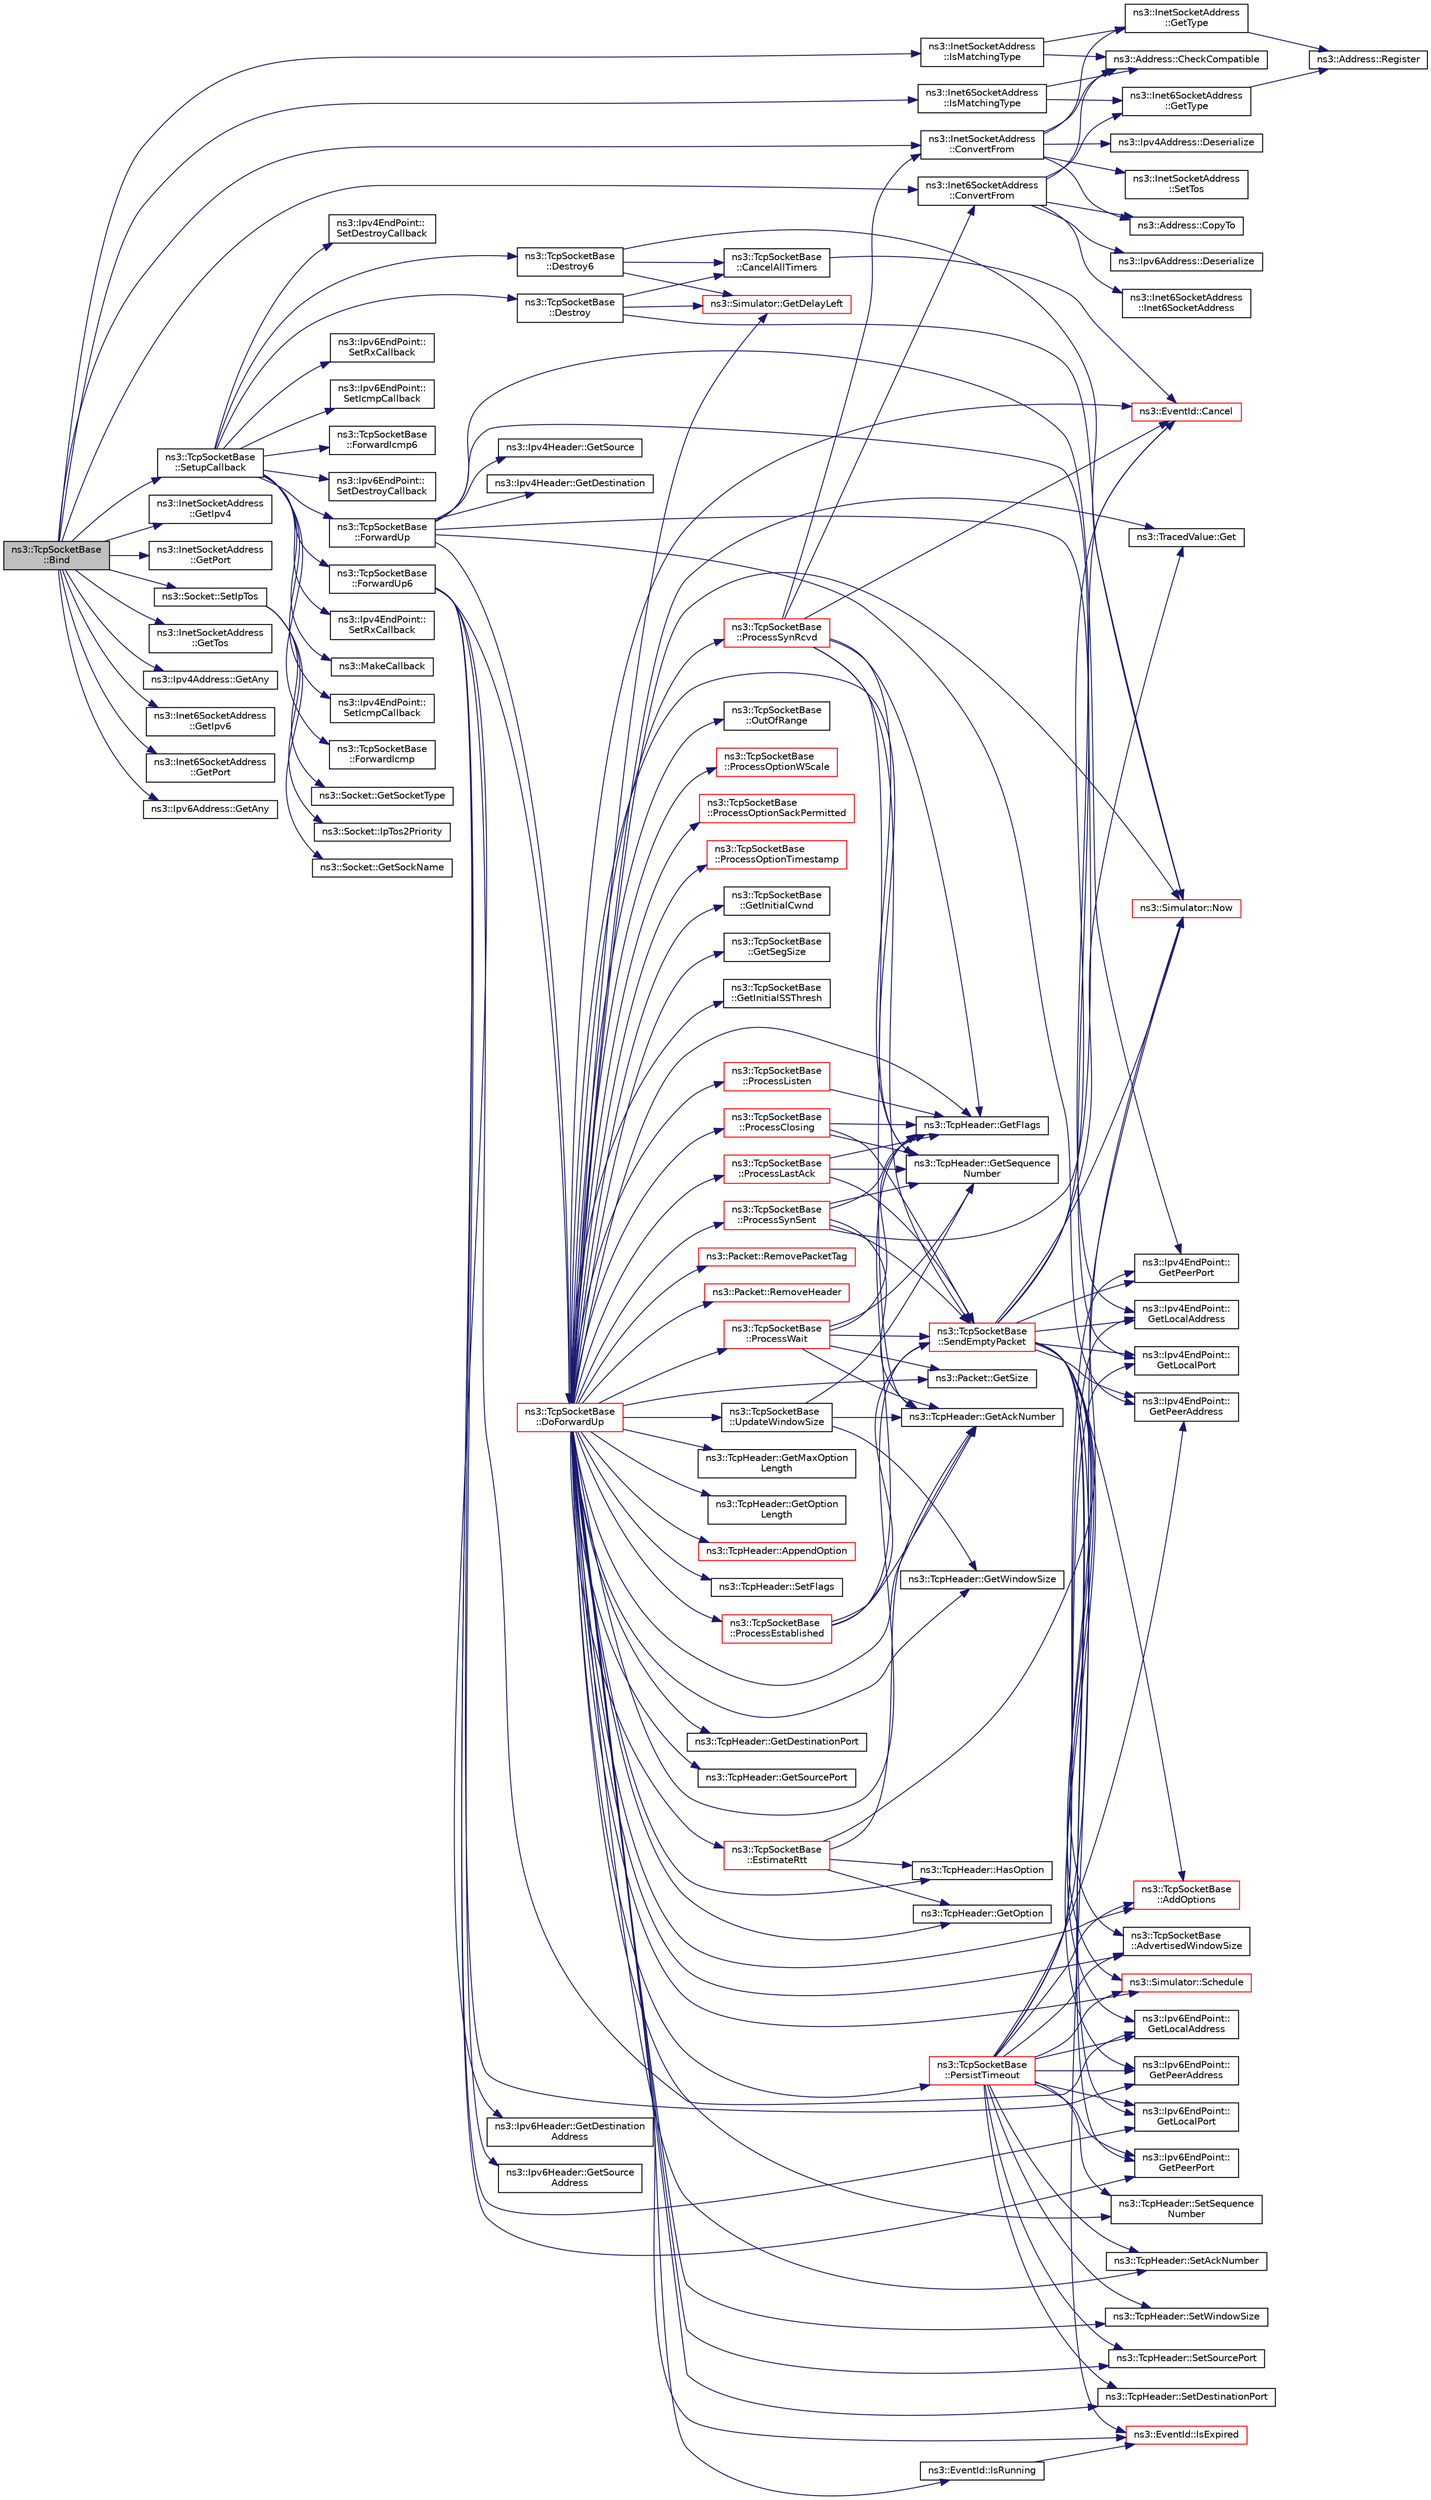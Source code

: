 digraph "ns3::TcpSocketBase::Bind"
{
  edge [fontname="Helvetica",fontsize="10",labelfontname="Helvetica",labelfontsize="10"];
  node [fontname="Helvetica",fontsize="10",shape=record];
  rankdir="LR";
  Node1 [label="ns3::TcpSocketBase\l::Bind",height=0.2,width=0.4,color="black", fillcolor="grey75", style="filled", fontcolor="black"];
  Node1 -> Node2 [color="midnightblue",fontsize="10",style="solid"];
  Node2 [label="ns3::InetSocketAddress\l::IsMatchingType",height=0.2,width=0.4,color="black", fillcolor="white", style="filled",URL="$d0/dfc/classns3_1_1InetSocketAddress.html#a9426766e34e928ce5dbdbeb9563a10df"];
  Node2 -> Node3 [color="midnightblue",fontsize="10",style="solid"];
  Node3 [label="ns3::Address::CheckCompatible",height=0.2,width=0.4,color="black", fillcolor="white", style="filled",URL="$d2/d5f/classns3_1_1Address.html#a38688466338cf075e21fe45f7207c51f"];
  Node2 -> Node4 [color="midnightblue",fontsize="10",style="solid"];
  Node4 [label="ns3::InetSocketAddress\l::GetType",height=0.2,width=0.4,color="black", fillcolor="white", style="filled",URL="$d0/dfc/classns3_1_1InetSocketAddress.html#ae194de8f5f1884e3b755179891d20bba",tooltip="Get the underlying address type (automatically assigned). "];
  Node4 -> Node5 [color="midnightblue",fontsize="10",style="solid"];
  Node5 [label="ns3::Address::Register",height=0.2,width=0.4,color="black", fillcolor="white", style="filled",URL="$d2/d5f/classns3_1_1Address.html#a75d239c79bb3c39d64a8db4f2d3d9b20"];
  Node1 -> Node6 [color="midnightblue",fontsize="10",style="solid"];
  Node6 [label="ns3::InetSocketAddress\l::ConvertFrom",height=0.2,width=0.4,color="black", fillcolor="white", style="filled",URL="$d0/dfc/classns3_1_1InetSocketAddress.html#ade776b1109e7b9a7be0b22ced49931e3",tooltip="Returns an InetSocketAddress which corresponds to the input Address. "];
  Node6 -> Node3 [color="midnightblue",fontsize="10",style="solid"];
  Node6 -> Node4 [color="midnightblue",fontsize="10",style="solid"];
  Node6 -> Node7 [color="midnightblue",fontsize="10",style="solid"];
  Node7 [label="ns3::Address::CopyTo",height=0.2,width=0.4,color="black", fillcolor="white", style="filled",URL="$d2/d5f/classns3_1_1Address.html#a6d2f5089f145dc5ce1e20abc263d511d",tooltip="Copy the address bytes into a buffer. "];
  Node6 -> Node8 [color="midnightblue",fontsize="10",style="solid"];
  Node8 [label="ns3::Ipv4Address::Deserialize",height=0.2,width=0.4,color="black", fillcolor="white", style="filled",URL="$de/d55/classns3_1_1Ipv4Address.html#ac6e205258d95465ce51c148e51590760"];
  Node6 -> Node9 [color="midnightblue",fontsize="10",style="solid"];
  Node9 [label="ns3::InetSocketAddress\l::SetTos",height=0.2,width=0.4,color="black", fillcolor="white", style="filled",URL="$d0/dfc/classns3_1_1InetSocketAddress.html#a574001030dfb21d2963b2b4da081889d"];
  Node1 -> Node10 [color="midnightblue",fontsize="10",style="solid"];
  Node10 [label="ns3::InetSocketAddress\l::GetIpv4",height=0.2,width=0.4,color="black", fillcolor="white", style="filled",URL="$d0/dfc/classns3_1_1InetSocketAddress.html#a925d5288448467062884ce0363a63658"];
  Node1 -> Node11 [color="midnightblue",fontsize="10",style="solid"];
  Node11 [label="ns3::InetSocketAddress\l::GetPort",height=0.2,width=0.4,color="black", fillcolor="white", style="filled",URL="$d0/dfc/classns3_1_1InetSocketAddress.html#ac1d62cfd1075b36df273b382c5bd3e14"];
  Node1 -> Node12 [color="midnightblue",fontsize="10",style="solid"];
  Node12 [label="ns3::Socket::SetIpTos",height=0.2,width=0.4,color="black", fillcolor="white", style="filled",URL="$d9/df2/classns3_1_1Socket.html#a2a21a2d166ec2adf766b84d984d1cf65",tooltip="Manually set IP Type of Service field. "];
  Node12 -> Node13 [color="midnightblue",fontsize="10",style="solid"];
  Node13 [label="ns3::Socket::GetSockName",height=0.2,width=0.4,color="black", fillcolor="white", style="filled",URL="$d9/df2/classns3_1_1Socket.html#aa982ca9baab28bea412b0d9710e63b43",tooltip="Get socket address. "];
  Node12 -> Node14 [color="midnightblue",fontsize="10",style="solid"];
  Node14 [label="ns3::Socket::GetSocketType",height=0.2,width=0.4,color="black", fillcolor="white", style="filled",URL="$d9/df2/classns3_1_1Socket.html#af9333cfc006d6ed9363f20d3822fedcb"];
  Node12 -> Node15 [color="midnightblue",fontsize="10",style="solid"];
  Node15 [label="ns3::Socket::IpTos2Priority",height=0.2,width=0.4,color="black", fillcolor="white", style="filled",URL="$d9/df2/classns3_1_1Socket.html#a81564620cc94d291f1dc5d79b2f13b4a",tooltip="Return the priority corresponding to a given TOS value. "];
  Node1 -> Node16 [color="midnightblue",fontsize="10",style="solid"];
  Node16 [label="ns3::InetSocketAddress\l::GetTos",height=0.2,width=0.4,color="black", fillcolor="white", style="filled",URL="$d0/dfc/classns3_1_1InetSocketAddress.html#a899c6bbece13dc090cae75e2ca32d98a"];
  Node1 -> Node17 [color="midnightblue",fontsize="10",style="solid"];
  Node17 [label="ns3::Ipv4Address::GetAny",height=0.2,width=0.4,color="black", fillcolor="white", style="filled",URL="$de/d55/classns3_1_1Ipv4Address.html#a7a39b330c8e701183a411d5779fca1a4"];
  Node1 -> Node18 [color="midnightblue",fontsize="10",style="solid"];
  Node18 [label="ns3::Inet6SocketAddress\l::IsMatchingType",height=0.2,width=0.4,color="black", fillcolor="white", style="filled",URL="$d7/d31/classns3_1_1Inet6SocketAddress.html#a4d928c54affbfb530a12076d6d7e0540",tooltip="If the address match. "];
  Node18 -> Node3 [color="midnightblue",fontsize="10",style="solid"];
  Node18 -> Node19 [color="midnightblue",fontsize="10",style="solid"];
  Node19 [label="ns3::Inet6SocketAddress\l::GetType",height=0.2,width=0.4,color="black", fillcolor="white", style="filled",URL="$d7/d31/classns3_1_1Inet6SocketAddress.html#a92ecdd9962a0384fd374be86d6a18060",tooltip="Get the type. "];
  Node19 -> Node5 [color="midnightblue",fontsize="10",style="solid"];
  Node1 -> Node20 [color="midnightblue",fontsize="10",style="solid"];
  Node20 [label="ns3::Inet6SocketAddress\l::ConvertFrom",height=0.2,width=0.4,color="black", fillcolor="white", style="filled",URL="$d7/d31/classns3_1_1Inet6SocketAddress.html#a2177c66e1bcf17c85dcffb9d2a971f5a",tooltip="Convert the address to a InetSocketAddress. "];
  Node20 -> Node3 [color="midnightblue",fontsize="10",style="solid"];
  Node20 -> Node19 [color="midnightblue",fontsize="10",style="solid"];
  Node20 -> Node7 [color="midnightblue",fontsize="10",style="solid"];
  Node20 -> Node21 [color="midnightblue",fontsize="10",style="solid"];
  Node21 [label="ns3::Ipv6Address::Deserialize",height=0.2,width=0.4,color="black", fillcolor="white", style="filled",URL="$d5/de6/classns3_1_1Ipv6Address.html#a5c6a183643ab8f7371bd490ac22c4ffc",tooltip="Deserialize this address. "];
  Node20 -> Node22 [color="midnightblue",fontsize="10",style="solid"];
  Node22 [label="ns3::Inet6SocketAddress\l::Inet6SocketAddress",height=0.2,width=0.4,color="black", fillcolor="white", style="filled",URL="$d7/d31/classns3_1_1Inet6SocketAddress.html#a33435953a9ae4930e4cb4d8fbe592709",tooltip="Constructor. "];
  Node1 -> Node23 [color="midnightblue",fontsize="10",style="solid"];
  Node23 [label="ns3::Inet6SocketAddress\l::GetIpv6",height=0.2,width=0.4,color="black", fillcolor="white", style="filled",URL="$d7/d31/classns3_1_1Inet6SocketAddress.html#a19c83458e1e61d5accd19bec5afb254e",tooltip="Get the IPv6 address. "];
  Node1 -> Node24 [color="midnightblue",fontsize="10",style="solid"];
  Node24 [label="ns3::Inet6SocketAddress\l::GetPort",height=0.2,width=0.4,color="black", fillcolor="white", style="filled",URL="$d7/d31/classns3_1_1Inet6SocketAddress.html#a62a2ada36d9dfac670979a03c01a698c",tooltip="Get the port. "];
  Node1 -> Node25 [color="midnightblue",fontsize="10",style="solid"];
  Node25 [label="ns3::Ipv6Address::GetAny",height=0.2,width=0.4,color="black", fillcolor="white", style="filled",URL="$d5/de6/classns3_1_1Ipv6Address.html#a2783e8badfc98c8b0a8508bba6e1b91e",tooltip="Get the \"any\" (::) Ipv6Address. "];
  Node1 -> Node26 [color="midnightblue",fontsize="10",style="solid"];
  Node26 [label="ns3::TcpSocketBase\l::SetupCallback",height=0.2,width=0.4,color="black", fillcolor="white", style="filled",URL="$d1/d45/classns3_1_1TcpSocketBase.html#a18a50820f806878422527d507268c4ac",tooltip="Common part of the two Bind(), i.e. set callback and remembering local addr:port. ..."];
  Node26 -> Node27 [color="midnightblue",fontsize="10",style="solid"];
  Node27 [label="ns3::Ipv4EndPoint::\lSetRxCallback",height=0.2,width=0.4,color="black", fillcolor="white", style="filled",URL="$dd/d51/classns3_1_1Ipv4EndPoint.html#abf5a10aadc249f2ce275cad9bb26322d",tooltip="Set the reception callback. "];
  Node26 -> Node28 [color="midnightblue",fontsize="10",style="solid"];
  Node28 [label="ns3::MakeCallback",height=0.2,width=0.4,color="black", fillcolor="white", style="filled",URL="$dd/de0/group__makecallbackmemptr.html#ga9376283685aa99d204048d6a4b7610a4"];
  Node26 -> Node29 [color="midnightblue",fontsize="10",style="solid"];
  Node29 [label="ns3::TcpSocketBase\l::ForwardUp",height=0.2,width=0.4,color="black", fillcolor="white", style="filled",URL="$d1/d45/classns3_1_1TcpSocketBase.html#a2ebbcb9713facc9481341fcd972cdd82",tooltip="Called by the L3 protocol when it received a packet to pass on to TCP. "];
  Node29 -> Node30 [color="midnightblue",fontsize="10",style="solid"];
  Node30 [label="ns3::Ipv4EndPoint::\lGetPeerAddress",height=0.2,width=0.4,color="black", fillcolor="white", style="filled",URL="$dd/d51/classns3_1_1Ipv4EndPoint.html#a3faf5ec4dce2e951a6ade79758e2075d",tooltip="Get the peer address. "];
  Node29 -> Node31 [color="midnightblue",fontsize="10",style="solid"];
  Node31 [label="ns3::Ipv4EndPoint::\lGetPeerPort",height=0.2,width=0.4,color="black", fillcolor="white", style="filled",URL="$dd/d51/classns3_1_1Ipv4EndPoint.html#a0954ccf4be313b3a2992894ae2baf1c6",tooltip="Get the peer port. "];
  Node29 -> Node32 [color="midnightblue",fontsize="10",style="solid"];
  Node32 [label="ns3::Ipv4EndPoint::\lGetLocalAddress",height=0.2,width=0.4,color="black", fillcolor="white", style="filled",URL="$dd/d51/classns3_1_1Ipv4EndPoint.html#ae08283e26ace5880c3172ea5d803b6f8",tooltip="Get the local address. "];
  Node29 -> Node33 [color="midnightblue",fontsize="10",style="solid"];
  Node33 [label="ns3::Ipv4EndPoint::\lGetLocalPort",height=0.2,width=0.4,color="black", fillcolor="white", style="filled",URL="$dd/d51/classns3_1_1Ipv4EndPoint.html#aab137f64770abf94f0b8a81217a0b106",tooltip="Get the local port. "];
  Node29 -> Node34 [color="midnightblue",fontsize="10",style="solid"];
  Node34 [label="ns3::Ipv4Header::GetSource",height=0.2,width=0.4,color="black", fillcolor="white", style="filled",URL="$d9/df1/classns3_1_1Ipv4Header.html#a350174921bb065f8f0e580d8b1dd4433"];
  Node29 -> Node35 [color="midnightblue",fontsize="10",style="solid"];
  Node35 [label="ns3::Ipv4Header::GetDestination",height=0.2,width=0.4,color="black", fillcolor="white", style="filled",URL="$d9/df1/classns3_1_1Ipv4Header.html#a6723c42237bab47f74dd3a0123a9c6d1"];
  Node29 -> Node36 [color="midnightblue",fontsize="10",style="solid"];
  Node36 [label="ns3::TcpSocketBase\l::DoForwardUp",height=0.2,width=0.4,color="red", fillcolor="white", style="filled",URL="$d1/d45/classns3_1_1TcpSocketBase.html#ad5e7b21b9e9371bf9c19da5d3c56aac1",tooltip="Called by TcpSocketBase::ForwardUp{,6}(). "];
  Node36 -> Node37 [color="midnightblue",fontsize="10",style="solid"];
  Node37 [label="ns3::Packet::RemovePacketTag",height=0.2,width=0.4,color="red", fillcolor="white", style="filled",URL="$dd/d7a/classns3_1_1Packet.html#a078fe922d976a417ab25ba2f3c2fd667",tooltip="Remove a packet tag. "];
  Node36 -> Node38 [color="midnightblue",fontsize="10",style="solid"];
  Node38 [label="ns3::Packet::RemoveHeader",height=0.2,width=0.4,color="red", fillcolor="white", style="filled",URL="$dd/d7a/classns3_1_1Packet.html#a0961eccf975d75f902d40956c93ba63e",tooltip="Deserialize and remove the header from the internal buffer. "];
  Node36 -> Node39 [color="midnightblue",fontsize="10",style="solid"];
  Node39 [label="ns3::TcpHeader::GetSequence\lNumber",height=0.2,width=0.4,color="black", fillcolor="white", style="filled",URL="$d0/d46/classns3_1_1TcpHeader.html#a1081077eaf9bc64e9af909cebd128ae5",tooltip="Get the sequence number. "];
  Node36 -> Node40 [color="midnightblue",fontsize="10",style="solid"];
  Node40 [label="ns3::Packet::GetSize",height=0.2,width=0.4,color="black", fillcolor="white", style="filled",URL="$dd/d7a/classns3_1_1Packet.html#a462855c9929954d4301a4edfe55f4f1c",tooltip="Returns the the size in bytes of the packet (including the zero-filled initial payload). "];
  Node36 -> Node41 [color="midnightblue",fontsize="10",style="solid"];
  Node41 [label="ns3::TcpSocketBase\l::OutOfRange",height=0.2,width=0.4,color="black", fillcolor="white", style="filled",URL="$d1/d45/classns3_1_1TcpSocketBase.html#a99af6d09e114652b31187db88da577b6",tooltip="Check if a sequence number range is within the rx window. "];
  Node36 -> Node42 [color="midnightblue",fontsize="10",style="solid"];
  Node42 [label="ns3::TcpHeader::GetFlags",height=0.2,width=0.4,color="black", fillcolor="white", style="filled",URL="$d0/d46/classns3_1_1TcpHeader.html#a0d04c5620ee147d4e01d56b9530e8db1",tooltip="Get the flags. "];
  Node36 -> Node43 [color="midnightblue",fontsize="10",style="solid"];
  Node43 [label="ns3::TcpSocketBase\l::SendEmptyPacket",height=0.2,width=0.4,color="red", fillcolor="white", style="filled",URL="$d1/d45/classns3_1_1TcpSocketBase.html#aa858913c9a4480a14d293f1014905b3e",tooltip="Send a empty packet that carries a flag, e.g., ACK. "];
  Node43 -> Node33 [color="midnightblue",fontsize="10",style="solid"];
  Node43 -> Node31 [color="midnightblue",fontsize="10",style="solid"];
  Node43 -> Node44 [color="midnightblue",fontsize="10",style="solid"];
  Node44 [label="ns3::Ipv6EndPoint::\lGetLocalPort",height=0.2,width=0.4,color="black", fillcolor="white", style="filled",URL="$d0/df3/classns3_1_1Ipv6EndPoint.html#a39a9fd4aa85a8ecbbf2d6c84d589080b",tooltip="Get the local port. "];
  Node43 -> Node45 [color="midnightblue",fontsize="10",style="solid"];
  Node45 [label="ns3::Ipv6EndPoint::\lGetPeerPort",height=0.2,width=0.4,color="black", fillcolor="white", style="filled",URL="$d0/df3/classns3_1_1Ipv6EndPoint.html#ac200f6b424104280ec1e55a415ed96fd",tooltip="Get the peer port. "];
  Node43 -> Node46 [color="midnightblue",fontsize="10",style="solid"];
  Node46 [label="ns3::TcpSocketBase\l::AddOptions",height=0.2,width=0.4,color="red", fillcolor="white", style="filled",URL="$d1/d45/classns3_1_1TcpSocketBase.html#a55087ef950f5c2f4a7cdb8c825666955",tooltip="Add options to TcpHeader. "];
  Node43 -> Node47 [color="midnightblue",fontsize="10",style="solid"];
  Node47 [label="ns3::TcpSocketBase\l::AdvertisedWindowSize",height=0.2,width=0.4,color="black", fillcolor="white", style="filled",URL="$d1/d45/classns3_1_1TcpSocketBase.html#ae4f307151ccc4d5f5266d2832002df27",tooltip="The amount of Rx window announced to the peer. "];
  Node43 -> Node48 [color="midnightblue",fontsize="10",style="solid"];
  Node48 [label="ns3::EventId::Cancel",height=0.2,width=0.4,color="red", fillcolor="white", style="filled",URL="$d1/df8/classns3_1_1EventId.html#a993ae94e48e014e1afd47edb16db7a11"];
  Node43 -> Node32 [color="midnightblue",fontsize="10",style="solid"];
  Node43 -> Node30 [color="midnightblue",fontsize="10",style="solid"];
  Node43 -> Node49 [color="midnightblue",fontsize="10",style="solid"];
  Node49 [label="ns3::Ipv6EndPoint::\lGetLocalAddress",height=0.2,width=0.4,color="black", fillcolor="white", style="filled",URL="$d0/df3/classns3_1_1Ipv6EndPoint.html#a1972cd26240d42cd75f93e12d9182976",tooltip="Get the local address. "];
  Node43 -> Node50 [color="midnightblue",fontsize="10",style="solid"];
  Node50 [label="ns3::Ipv6EndPoint::\lGetPeerAddress",height=0.2,width=0.4,color="black", fillcolor="white", style="filled",URL="$d0/df3/classns3_1_1Ipv6EndPoint.html#aa48c776ae54d85cf0f6a61a80d7b4cd8",tooltip="Get the peer address. "];
  Node43 -> Node51 [color="midnightblue",fontsize="10",style="solid"];
  Node51 [label="ns3::EventId::IsExpired",height=0.2,width=0.4,color="red", fillcolor="white", style="filled",URL="$d1/df8/classns3_1_1EventId.html#a5c30c92e7c1c34b4e8505cc07ed71b02"];
  Node43 -> Node52 [color="midnightblue",fontsize="10",style="solid"];
  Node52 [label="ns3::Simulator::Now",height=0.2,width=0.4,color="red", fillcolor="white", style="filled",URL="$d7/deb/classns3_1_1Simulator.html#ac3178fa975b419f7875e7105be122800"];
  Node43 -> Node53 [color="midnightblue",fontsize="10",style="solid"];
  Node53 [label="ns3::TracedValue::Get",height=0.2,width=0.4,color="black", fillcolor="white", style="filled",URL="$df/d97/classns3_1_1TracedValue.html#a10fddd1de961ac65acfbeb440a1e8551"];
  Node43 -> Node54 [color="midnightblue",fontsize="10",style="solid"];
  Node54 [label="ns3::Simulator::Schedule",height=0.2,width=0.4,color="red", fillcolor="white", style="filled",URL="$d7/deb/classns3_1_1Simulator.html#a671882c894a08af4a5e91181bf1eec13"];
  Node36 -> Node55 [color="midnightblue",fontsize="10",style="solid"];
  Node55 [label="ns3::TcpHeader::GetWindowSize",height=0.2,width=0.4,color="black", fillcolor="white", style="filled",URL="$d0/d46/classns3_1_1TcpHeader.html#aa6adcd54e5b13941acdf6328cecc9b29",tooltip="Get the window size. "];
  Node36 -> Node56 [color="midnightblue",fontsize="10",style="solid"];
  Node56 [label="ns3::TcpHeader::HasOption",height=0.2,width=0.4,color="black", fillcolor="white", style="filled",URL="$d0/d46/classns3_1_1TcpHeader.html#aacc07bdab91925f1cddf9bcb1ae91d13",tooltip="Check if the header has the option specified. "];
  Node36 -> Node57 [color="midnightblue",fontsize="10",style="solid"];
  Node57 [label="ns3::TcpSocketBase\l::ProcessOptionWScale",height=0.2,width=0.4,color="red", fillcolor="white", style="filled",URL="$d1/d45/classns3_1_1TcpSocketBase.html#a4674edd220672235e629cb3e3b2a673f",tooltip="Read and parse the Window scale option. "];
  Node36 -> Node58 [color="midnightblue",fontsize="10",style="solid"];
  Node58 [label="ns3::TcpHeader::GetOption",height=0.2,width=0.4,color="black", fillcolor="white", style="filled",URL="$d0/d46/classns3_1_1TcpHeader.html#aa4f3b9c1f7f243f9496e1216ac4fe022",tooltip="Get the option specified. "];
  Node36 -> Node59 [color="midnightblue",fontsize="10",style="solid"];
  Node59 [label="ns3::TcpSocketBase\l::ProcessOptionSackPermitted",height=0.2,width=0.4,color="red", fillcolor="white", style="filled",URL="$d1/d45/classns3_1_1TcpSocketBase.html#a9c7dac8b3121549ac801eb0de41801ec",tooltip="Read the SACK PERMITTED option. "];
  Node36 -> Node60 [color="midnightblue",fontsize="10",style="solid"];
  Node60 [label="ns3::TcpSocketBase\l::ProcessOptionTimestamp",height=0.2,width=0.4,color="red", fillcolor="white", style="filled",URL="$d1/d45/classns3_1_1TcpSocketBase.html#af5cc928b5194d832031a1d7ec159f567",tooltip="Process the timestamp option from other side. "];
  Node36 -> Node61 [color="midnightblue",fontsize="10",style="solid"];
  Node61 [label="ns3::TcpSocketBase\l::GetInitialCwnd",height=0.2,width=0.4,color="black", fillcolor="white", style="filled",URL="$d1/d45/classns3_1_1TcpSocketBase.html#a2ac4eb2a33a8db482f4265f3bf119b76",tooltip="Get the initial Congestion Window. "];
  Node36 -> Node62 [color="midnightblue",fontsize="10",style="solid"];
  Node62 [label="ns3::TcpSocketBase\l::GetSegSize",height=0.2,width=0.4,color="black", fillcolor="white", style="filled",URL="$d1/d45/classns3_1_1TcpSocketBase.html#acd5e25608675522197d8f7784e2ed03d",tooltip="Get the segment size. "];
  Node36 -> Node63 [color="midnightblue",fontsize="10",style="solid"];
  Node63 [label="ns3::TcpSocketBase\l::GetInitialSSThresh",height=0.2,width=0.4,color="black", fillcolor="white", style="filled",URL="$d1/d45/classns3_1_1TcpSocketBase.html#aa2237283f17696ffbf78040668c44138",tooltip="Get the initial Slow Start Threshold. "];
  Node36 -> Node64 [color="midnightblue",fontsize="10",style="solid"];
  Node64 [label="ns3::TcpSocketBase\l::EstimateRtt",height=0.2,width=0.4,color="red", fillcolor="white", style="filled",URL="$d1/d45/classns3_1_1TcpSocketBase.html#af10157be4b91fdefbc3f618baf6919b2",tooltip="Take into account the packet for RTT estimation. "];
  Node64 -> Node65 [color="midnightblue",fontsize="10",style="solid"];
  Node65 [label="ns3::TcpHeader::GetAckNumber",height=0.2,width=0.4,color="black", fillcolor="white", style="filled",URL="$d0/d46/classns3_1_1TcpHeader.html#a76e832a86b88ffd2f23c2e246b8fa0f3",tooltip="Get the ACK number. "];
  Node64 -> Node56 [color="midnightblue",fontsize="10",style="solid"];
  Node64 -> Node58 [color="midnightblue",fontsize="10",style="solid"];
  Node64 -> Node52 [color="midnightblue",fontsize="10",style="solid"];
  Node36 -> Node65 [color="midnightblue",fontsize="10",style="solid"];
  Node36 -> Node66 [color="midnightblue",fontsize="10",style="solid"];
  Node66 [label="ns3::TcpSocketBase\l::UpdateWindowSize",height=0.2,width=0.4,color="black", fillcolor="white", style="filled",URL="$d1/d45/classns3_1_1TcpSocketBase.html#aaa81bed04831358d23d50a4ef3a9a6c5",tooltip="Update the receiver window (RWND) based on the value of the window field in the header. "];
  Node66 -> Node55 [color="midnightblue",fontsize="10",style="solid"];
  Node66 -> Node65 [color="midnightblue",fontsize="10",style="solid"];
  Node66 -> Node39 [color="midnightblue",fontsize="10",style="solid"];
  Node36 -> Node67 [color="midnightblue",fontsize="10",style="solid"];
  Node67 [label="ns3::EventId::IsRunning",height=0.2,width=0.4,color="black", fillcolor="white", style="filled",URL="$d1/df8/classns3_1_1EventId.html#aabf8476d1a080c199ea0c6aa9ccea372"];
  Node67 -> Node51 [color="midnightblue",fontsize="10",style="solid"];
  Node36 -> Node68 [color="midnightblue",fontsize="10",style="solid"];
  Node68 [label="ns3::TcpHeader::GetMaxOption\lLength",height=0.2,width=0.4,color="black", fillcolor="white", style="filled",URL="$d0/d46/classns3_1_1TcpHeader.html#af2ba1251ef62ac43666868af87b79fcb",tooltip="Get maximum option length. "];
  Node36 -> Node69 [color="midnightblue",fontsize="10",style="solid"];
  Node69 [label="ns3::TcpHeader::GetOption\lLength",height=0.2,width=0.4,color="black", fillcolor="white", style="filled",URL="$d0/d46/classns3_1_1TcpHeader.html#a60a2f9b6bf273dd10646afba6c205fec",tooltip="Get the total length of appended options. "];
  Node36 -> Node70 [color="midnightblue",fontsize="10",style="solid"];
  Node70 [label="ns3::TcpHeader::AppendOption",height=0.2,width=0.4,color="red", fillcolor="white", style="filled",URL="$d0/d46/classns3_1_1TcpHeader.html#aa5de13df3dd5cb87d63c428e5dcc3425",tooltip="Append an option to the TCP header. "];
  Node36 -> Node53 [color="midnightblue",fontsize="10",style="solid"];
  Node36 -> Node51 [color="midnightblue",fontsize="10",style="solid"];
  Node36 -> Node52 [color="midnightblue",fontsize="10",style="solid"];
  Node36 -> Node71 [color="midnightblue",fontsize="10",style="solid"];
  Node71 [label="ns3::Simulator::GetDelayLeft",height=0.2,width=0.4,color="red", fillcolor="white", style="filled",URL="$d7/deb/classns3_1_1Simulator.html#af2c7b4285454aa5062bd2df2bb7a7ab9"];
  Node36 -> Node48 [color="midnightblue",fontsize="10",style="solid"];
  Node36 -> Node54 [color="midnightblue",fontsize="10",style="solid"];
  Node36 -> Node72 [color="midnightblue",fontsize="10",style="solid"];
  Node72 [label="ns3::TcpSocketBase\l::PersistTimeout",height=0.2,width=0.4,color="red", fillcolor="white", style="filled",URL="$d1/d45/classns3_1_1TcpSocketBase.html#a80fe451da81e0059154321eee693de31",tooltip="Send 1 byte probe to get an updated window size. "];
  Node72 -> Node52 [color="midnightblue",fontsize="10",style="solid"];
  Node72 -> Node73 [color="midnightblue",fontsize="10",style="solid"];
  Node73 [label="ns3::TcpHeader::SetSequence\lNumber",height=0.2,width=0.4,color="black", fillcolor="white", style="filled",URL="$d0/d46/classns3_1_1TcpHeader.html#a3483eb1604d7db47b1163b02f74bcc25",tooltip="Set the sequence Number. "];
  Node72 -> Node74 [color="midnightblue",fontsize="10",style="solid"];
  Node74 [label="ns3::TcpHeader::SetAckNumber",height=0.2,width=0.4,color="black", fillcolor="white", style="filled",URL="$d0/d46/classns3_1_1TcpHeader.html#ad594a427a382dc395261a94749e1878c",tooltip="Set the ACK number. "];
  Node72 -> Node75 [color="midnightblue",fontsize="10",style="solid"];
  Node75 [label="ns3::TcpHeader::SetWindowSize",height=0.2,width=0.4,color="black", fillcolor="white", style="filled",URL="$d0/d46/classns3_1_1TcpHeader.html#a659d7fc71c808249fe76fd5b667baf34",tooltip="Set the window size. "];
  Node72 -> Node47 [color="midnightblue",fontsize="10",style="solid"];
  Node72 -> Node76 [color="midnightblue",fontsize="10",style="solid"];
  Node76 [label="ns3::TcpHeader::SetSourcePort",height=0.2,width=0.4,color="black", fillcolor="white", style="filled",URL="$d0/d46/classns3_1_1TcpHeader.html#aceb2630b3d43118ee576aec58f55a0ff",tooltip="Set the source port. "];
  Node72 -> Node33 [color="midnightblue",fontsize="10",style="solid"];
  Node72 -> Node77 [color="midnightblue",fontsize="10",style="solid"];
  Node77 [label="ns3::TcpHeader::SetDestinationPort",height=0.2,width=0.4,color="black", fillcolor="white", style="filled",URL="$d0/d46/classns3_1_1TcpHeader.html#a3259c06373ba4261eaaaed0cbf40cad3",tooltip="Set the destination port. "];
  Node72 -> Node31 [color="midnightblue",fontsize="10",style="solid"];
  Node72 -> Node44 [color="midnightblue",fontsize="10",style="solid"];
  Node72 -> Node45 [color="midnightblue",fontsize="10",style="solid"];
  Node72 -> Node46 [color="midnightblue",fontsize="10",style="solid"];
  Node72 -> Node32 [color="midnightblue",fontsize="10",style="solid"];
  Node72 -> Node30 [color="midnightblue",fontsize="10",style="solid"];
  Node72 -> Node49 [color="midnightblue",fontsize="10",style="solid"];
  Node72 -> Node50 [color="midnightblue",fontsize="10",style="solid"];
  Node72 -> Node54 [color="midnightblue",fontsize="10",style="solid"];
  Node36 -> Node78 [color="midnightblue",fontsize="10",style="solid"];
  Node78 [label="ns3::TcpSocketBase\l::ProcessEstablished",height=0.2,width=0.4,color="red", fillcolor="white", style="filled",URL="$d1/d45/classns3_1_1TcpSocketBase.html#a0deda9c6a4f777bf660b190cd73b102f",tooltip="Received a packet upon ESTABLISHED state. "];
  Node78 -> Node42 [color="midnightblue",fontsize="10",style="solid"];
  Node78 -> Node65 [color="midnightblue",fontsize="10",style="solid"];
  Node78 -> Node43 [color="midnightblue",fontsize="10",style="solid"];
  Node36 -> Node79 [color="midnightblue",fontsize="10",style="solid"];
  Node79 [label="ns3::TcpSocketBase\l::ProcessListen",height=0.2,width=0.4,color="red", fillcolor="white", style="filled",URL="$d1/d45/classns3_1_1TcpSocketBase.html#adc3976e8b42e884f5d99def1d5e2647f",tooltip="Received a packet upon LISTEN state. "];
  Node79 -> Node42 [color="midnightblue",fontsize="10",style="solid"];
  Node36 -> Node80 [color="midnightblue",fontsize="10",style="solid"];
  Node80 [label="ns3::TcpHeader::SetFlags",height=0.2,width=0.4,color="black", fillcolor="white", style="filled",URL="$d0/d46/classns3_1_1TcpHeader.html#a6574356013e9c62b4543486f640f6be6",tooltip="Set flags of the header. "];
  Node36 -> Node73 [color="midnightblue",fontsize="10",style="solid"];
  Node36 -> Node74 [color="midnightblue",fontsize="10",style="solid"];
  Node36 -> Node76 [color="midnightblue",fontsize="10",style="solid"];
  Node36 -> Node81 [color="midnightblue",fontsize="10",style="solid"];
  Node81 [label="ns3::TcpHeader::GetDestinationPort",height=0.2,width=0.4,color="black", fillcolor="white", style="filled",URL="$d0/d46/classns3_1_1TcpHeader.html#ae974488dcfbd68c5b99a731d8fe63771",tooltip="Get the destination port. "];
  Node36 -> Node77 [color="midnightblue",fontsize="10",style="solid"];
  Node36 -> Node82 [color="midnightblue",fontsize="10",style="solid"];
  Node82 [label="ns3::TcpHeader::GetSourcePort",height=0.2,width=0.4,color="black", fillcolor="white", style="filled",URL="$d0/d46/classns3_1_1TcpHeader.html#a3300d2c712ce38896520f12f185542cb",tooltip="Get the source port. "];
  Node36 -> Node75 [color="midnightblue",fontsize="10",style="solid"];
  Node36 -> Node47 [color="midnightblue",fontsize="10",style="solid"];
  Node36 -> Node46 [color="midnightblue",fontsize="10",style="solid"];
  Node36 -> Node83 [color="midnightblue",fontsize="10",style="solid"];
  Node83 [label="ns3::TcpSocketBase\l::ProcessSynSent",height=0.2,width=0.4,color="red", fillcolor="white", style="filled",URL="$d1/d45/classns3_1_1TcpSocketBase.html#a2e9b990c6a4d686291033a393290906b",tooltip="Received a packet upon SYN_SENT. "];
  Node83 -> Node42 [color="midnightblue",fontsize="10",style="solid"];
  Node83 -> Node48 [color="midnightblue",fontsize="10",style="solid"];
  Node83 -> Node39 [color="midnightblue",fontsize="10",style="solid"];
  Node83 -> Node43 [color="midnightblue",fontsize="10",style="solid"];
  Node83 -> Node65 [color="midnightblue",fontsize="10",style="solid"];
  Node36 -> Node84 [color="midnightblue",fontsize="10",style="solid"];
  Node84 [label="ns3::TcpSocketBase\l::ProcessSynRcvd",height=0.2,width=0.4,color="red", fillcolor="white", style="filled",URL="$d1/d45/classns3_1_1TcpSocketBase.html#a69113acf27c4b8267c9e107a5dca7cc1",tooltip="Received a packet upon SYN_RCVD. "];
  Node84 -> Node42 [color="midnightblue",fontsize="10",style="solid"];
  Node84 -> Node65 [color="midnightblue",fontsize="10",style="solid"];
  Node84 -> Node48 [color="midnightblue",fontsize="10",style="solid"];
  Node84 -> Node6 [color="midnightblue",fontsize="10",style="solid"];
  Node84 -> Node20 [color="midnightblue",fontsize="10",style="solid"];
  Node84 -> Node39 [color="midnightblue",fontsize="10",style="solid"];
  Node84 -> Node43 [color="midnightblue",fontsize="10",style="solid"];
  Node36 -> Node85 [color="midnightblue",fontsize="10",style="solid"];
  Node85 [label="ns3::TcpSocketBase\l::ProcessWait",height=0.2,width=0.4,color="red", fillcolor="white", style="filled",URL="$d1/d45/classns3_1_1TcpSocketBase.html#a58aa892c1cb33908aca5ca36967a2a99",tooltip="Received a packet upon CLOSE_WAIT, FIN_WAIT_1, FIN_WAIT_2. "];
  Node85 -> Node42 [color="midnightblue",fontsize="10",style="solid"];
  Node85 -> Node40 [color="midnightblue",fontsize="10",style="solid"];
  Node85 -> Node65 [color="midnightblue",fontsize="10",style="solid"];
  Node85 -> Node39 [color="midnightblue",fontsize="10",style="solid"];
  Node85 -> Node43 [color="midnightblue",fontsize="10",style="solid"];
  Node36 -> Node86 [color="midnightblue",fontsize="10",style="solid"];
  Node86 [label="ns3::TcpSocketBase\l::ProcessClosing",height=0.2,width=0.4,color="red", fillcolor="white", style="filled",URL="$d1/d45/classns3_1_1TcpSocketBase.html#abc2462833556fdd737fdcdc5992768e8",tooltip="Received a packet upon CLOSING. "];
  Node86 -> Node42 [color="midnightblue",fontsize="10",style="solid"];
  Node86 -> Node39 [color="midnightblue",fontsize="10",style="solid"];
  Node86 -> Node43 [color="midnightblue",fontsize="10",style="solid"];
  Node36 -> Node87 [color="midnightblue",fontsize="10",style="solid"];
  Node87 [label="ns3::TcpSocketBase\l::ProcessLastAck",height=0.2,width=0.4,color="red", fillcolor="white", style="filled",URL="$d1/d45/classns3_1_1TcpSocketBase.html#a6700ac3f9e4d3c197499e6b7521205f2",tooltip="Received a packet upon LAST_ACK. "];
  Node87 -> Node42 [color="midnightblue",fontsize="10",style="solid"];
  Node87 -> Node39 [color="midnightblue",fontsize="10",style="solid"];
  Node87 -> Node43 [color="midnightblue",fontsize="10",style="solid"];
  Node26 -> Node88 [color="midnightblue",fontsize="10",style="solid"];
  Node88 [label="ns3::Ipv4EndPoint::\lSetIcmpCallback",height=0.2,width=0.4,color="black", fillcolor="white", style="filled",URL="$dd/d51/classns3_1_1Ipv4EndPoint.html#a96d3a484480565a8f7444eae41caa4b4",tooltip="Set the ICMP callback. "];
  Node26 -> Node89 [color="midnightblue",fontsize="10",style="solid"];
  Node89 [label="ns3::TcpSocketBase\l::ForwardIcmp",height=0.2,width=0.4,color="black", fillcolor="white", style="filled",URL="$d1/d45/classns3_1_1TcpSocketBase.html#ad4887f46646734366ae435dbca13e3fd",tooltip="Called by the L3 protocol when it received an ICMP packet to pass on to TCP. "];
  Node26 -> Node90 [color="midnightblue",fontsize="10",style="solid"];
  Node90 [label="ns3::Ipv4EndPoint::\lSetDestroyCallback",height=0.2,width=0.4,color="black", fillcolor="white", style="filled",URL="$dd/d51/classns3_1_1Ipv4EndPoint.html#a19ec16d98c501d3684e6549d7296ea0a",tooltip="Set the default destroy callback. "];
  Node26 -> Node91 [color="midnightblue",fontsize="10",style="solid"];
  Node91 [label="ns3::TcpSocketBase\l::Destroy",height=0.2,width=0.4,color="black", fillcolor="white", style="filled",URL="$d1/d45/classns3_1_1TcpSocketBase.html#aa0171ac255369c09a30144b1a5f6b21d",tooltip="Kill this socket by zeroing its attributes (IPv4) "];
  Node91 -> Node52 [color="midnightblue",fontsize="10",style="solid"];
  Node91 -> Node71 [color="midnightblue",fontsize="10",style="solid"];
  Node91 -> Node92 [color="midnightblue",fontsize="10",style="solid"];
  Node92 [label="ns3::TcpSocketBase\l::CancelAllTimers",height=0.2,width=0.4,color="black", fillcolor="white", style="filled",URL="$d1/d45/classns3_1_1TcpSocketBase.html#a8dc4de52308fc01262a8c06ae0bcccc5",tooltip="Cancel all timer when endpoint is deleted. "];
  Node92 -> Node48 [color="midnightblue",fontsize="10",style="solid"];
  Node26 -> Node93 [color="midnightblue",fontsize="10",style="solid"];
  Node93 [label="ns3::Ipv6EndPoint::\lSetRxCallback",height=0.2,width=0.4,color="black", fillcolor="white", style="filled",URL="$d0/df3/classns3_1_1Ipv6EndPoint.html#adec9357acb2821c4bba0222bcc5638f1",tooltip="Set the reception callback. "];
  Node26 -> Node94 [color="midnightblue",fontsize="10",style="solid"];
  Node94 [label="ns3::TcpSocketBase\l::ForwardUp6",height=0.2,width=0.4,color="black", fillcolor="white", style="filled",URL="$d1/d45/classns3_1_1TcpSocketBase.html#aa0cd34b3562685596b2c3fd1e6a42a6f",tooltip="Called by the L3 protocol when it received a packet to pass on to TCP. "];
  Node94 -> Node50 [color="midnightblue",fontsize="10",style="solid"];
  Node94 -> Node45 [color="midnightblue",fontsize="10",style="solid"];
  Node94 -> Node49 [color="midnightblue",fontsize="10",style="solid"];
  Node94 -> Node44 [color="midnightblue",fontsize="10",style="solid"];
  Node94 -> Node95 [color="midnightblue",fontsize="10",style="solid"];
  Node95 [label="ns3::Ipv6Header::GetSource\lAddress",height=0.2,width=0.4,color="black", fillcolor="white", style="filled",URL="$d8/d5d/classns3_1_1Ipv6Header.html#ae7b5116d81c8113fad228d799f5554c3",tooltip="Get the \"Source address\" field. "];
  Node94 -> Node96 [color="midnightblue",fontsize="10",style="solid"];
  Node96 [label="ns3::Ipv6Header::GetDestination\lAddress",height=0.2,width=0.4,color="black", fillcolor="white", style="filled",URL="$d8/d5d/classns3_1_1Ipv6Header.html#a472309d4a08c9fea54092346ba7beca4",tooltip="Get the \"Destination address\" field. "];
  Node94 -> Node36 [color="midnightblue",fontsize="10",style="solid"];
  Node26 -> Node97 [color="midnightblue",fontsize="10",style="solid"];
  Node97 [label="ns3::Ipv6EndPoint::\lSetIcmpCallback",height=0.2,width=0.4,color="black", fillcolor="white", style="filled",URL="$d0/df3/classns3_1_1Ipv6EndPoint.html#a482f65430f138b5780bb063bc716c514",tooltip="Set the ICMP callback. "];
  Node26 -> Node98 [color="midnightblue",fontsize="10",style="solid"];
  Node98 [label="ns3::TcpSocketBase\l::ForwardIcmp6",height=0.2,width=0.4,color="black", fillcolor="white", style="filled",URL="$d1/d45/classns3_1_1TcpSocketBase.html#ad55d818db7149e0c2db0ce5eb6810beb",tooltip="Called by the L3 protocol when it received an ICMPv6 packet to pass on to TCP. "];
  Node26 -> Node99 [color="midnightblue",fontsize="10",style="solid"];
  Node99 [label="ns3::Ipv6EndPoint::\lSetDestroyCallback",height=0.2,width=0.4,color="black", fillcolor="white", style="filled",URL="$d0/df3/classns3_1_1Ipv6EndPoint.html#af2922ef8f9f9ead0a2604c8391e90328",tooltip="Set the default destroy callback. "];
  Node26 -> Node100 [color="midnightblue",fontsize="10",style="solid"];
  Node100 [label="ns3::TcpSocketBase\l::Destroy6",height=0.2,width=0.4,color="black", fillcolor="white", style="filled",URL="$d1/d45/classns3_1_1TcpSocketBase.html#a194e921d823fdfd396fa64aa524a0326",tooltip="Kill this socket by zeroing its attributes (IPv6) "];
  Node100 -> Node52 [color="midnightblue",fontsize="10",style="solid"];
  Node100 -> Node71 [color="midnightblue",fontsize="10",style="solid"];
  Node100 -> Node92 [color="midnightblue",fontsize="10",style="solid"];
}
